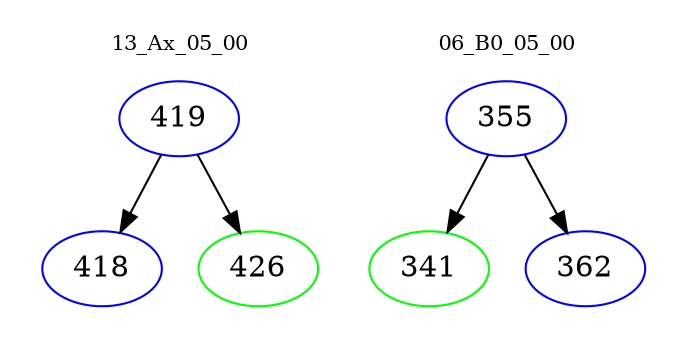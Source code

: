 digraph{
subgraph cluster_0 {
color = white
label = "13_Ax_05_00";
fontsize=10;
T0_419 [label="419", color="blue"]
T0_419 -> T0_418 [color="black"]
T0_418 [label="418", color="blue"]
T0_419 -> T0_426 [color="black"]
T0_426 [label="426", color="green"]
}
subgraph cluster_1 {
color = white
label = "06_B0_05_00";
fontsize=10;
T1_355 [label="355", color="blue"]
T1_355 -> T1_341 [color="black"]
T1_341 [label="341", color="green"]
T1_355 -> T1_362 [color="black"]
T1_362 [label="362", color="blue"]
}
}
